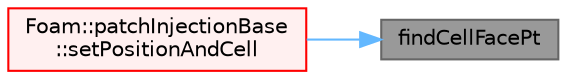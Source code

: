digraph "findCellFacePt"
{
 // LATEX_PDF_SIZE
  bgcolor="transparent";
  edge [fontname=Helvetica,fontsize=10,labelfontname=Helvetica,labelfontsize=10];
  node [fontname=Helvetica,fontsize=10,shape=box,height=0.2,width=0.4];
  rankdir="RL";
  Node1 [id="Node000001",label="findCellFacePt",height=0.2,width=0.4,color="gray40", fillcolor="grey60", style="filled", fontcolor="black",tooltip=" "];
  Node1 -> Node2 [id="edge1_Node000001_Node000002",dir="back",color="steelblue1",style="solid",tooltip=" "];
  Node2 [id="Node000002",label="Foam::patchInjectionBase\l::setPositionAndCell",height=0.2,width=0.4,color="red", fillcolor="#FFF0F0", style="filled",URL="$classFoam_1_1patchInjectionBase.html#ada225546381cd709f343bf1676169468",tooltip=" "];
}
